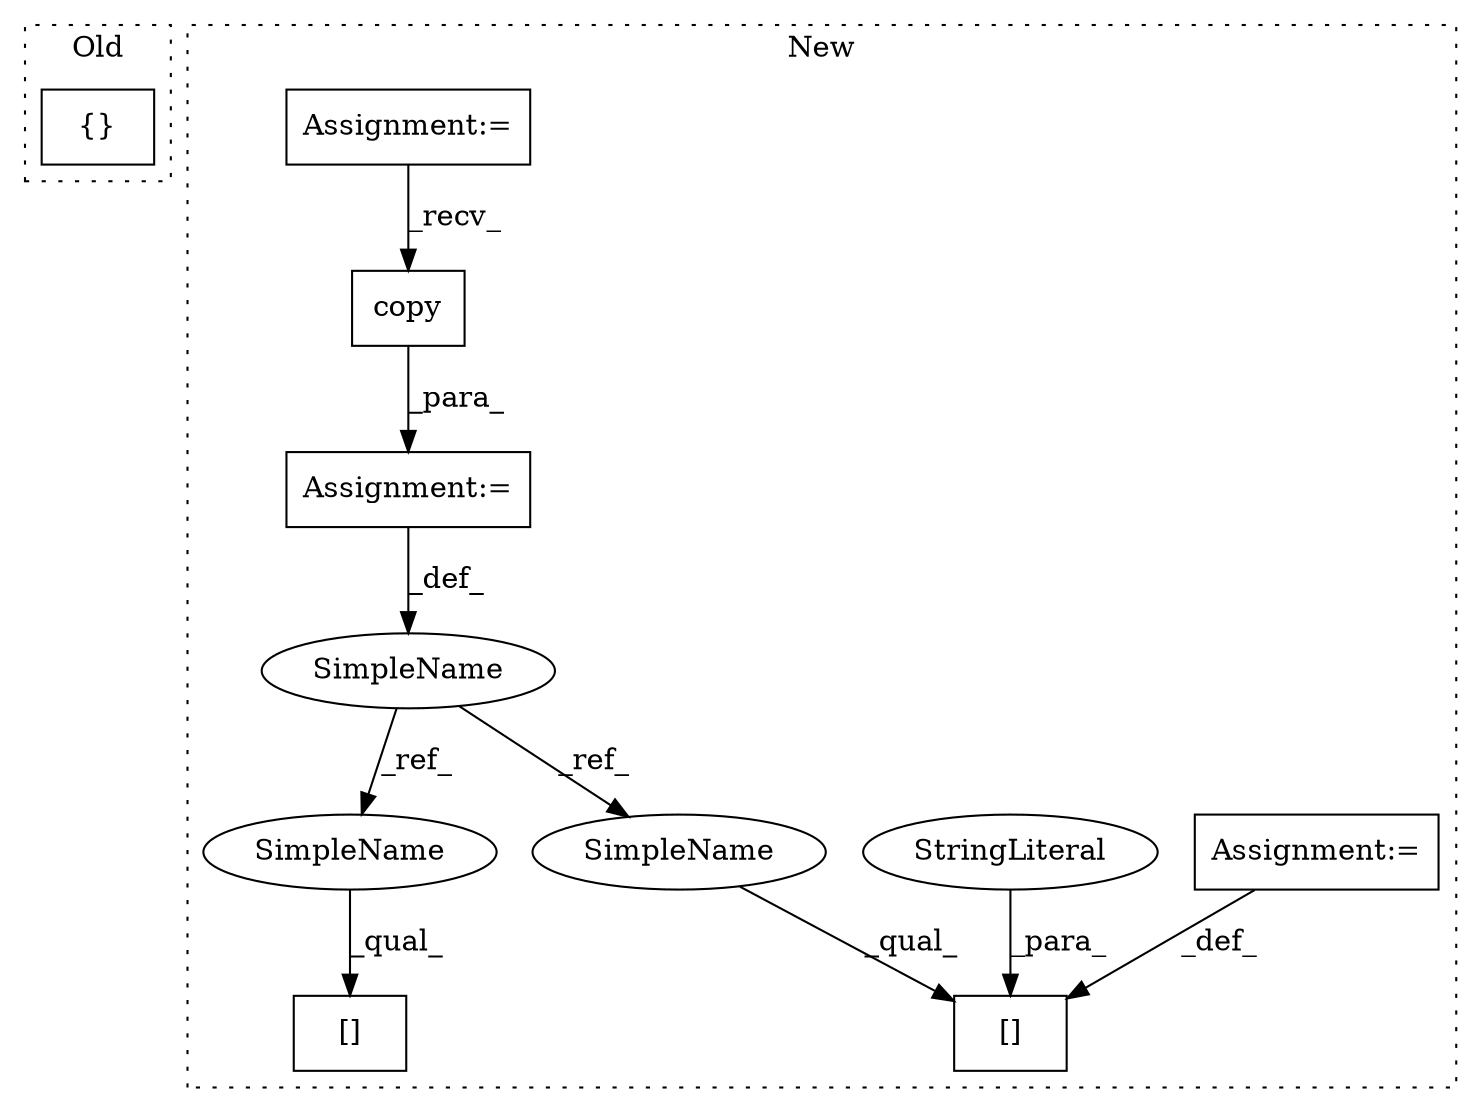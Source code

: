 digraph G {
subgraph cluster0 {
1 [label="{}" a="4" s="417" l="2" shape="box"];
label = "Old";
style="dotted";
}
subgraph cluster1 {
2 [label="copy" a="32" s="450,465" l="5,1" shape="box"];
3 [label="Assignment:=" a="7" s="444" l="1" shape="box"];
4 [label="[]" a="2" s="919,946" l="15,1" shape="box"];
5 [label="StringLiteral" a="45" s="934" l="12" shape="ellipse"];
6 [label="Assignment:=" a="7" s="420" l="4" shape="box"];
7 [label="Assignment:=" a="7" s="947" l="1" shape="box"];
8 [label="[]" a="2" s="768,786" l="15,1" shape="box"];
9 [label="SimpleName" a="42" s="430" l="14" shape="ellipse"];
10 [label="SimpleName" a="42" s="768" l="14" shape="ellipse"];
11 [label="SimpleName" a="42" s="919" l="14" shape="ellipse"];
label = "New";
style="dotted";
}
2 -> 3 [label="_para_"];
3 -> 9 [label="_def_"];
5 -> 4 [label="_para_"];
6 -> 2 [label="_recv_"];
7 -> 4 [label="_def_"];
9 -> 11 [label="_ref_"];
9 -> 10 [label="_ref_"];
10 -> 8 [label="_qual_"];
11 -> 4 [label="_qual_"];
}